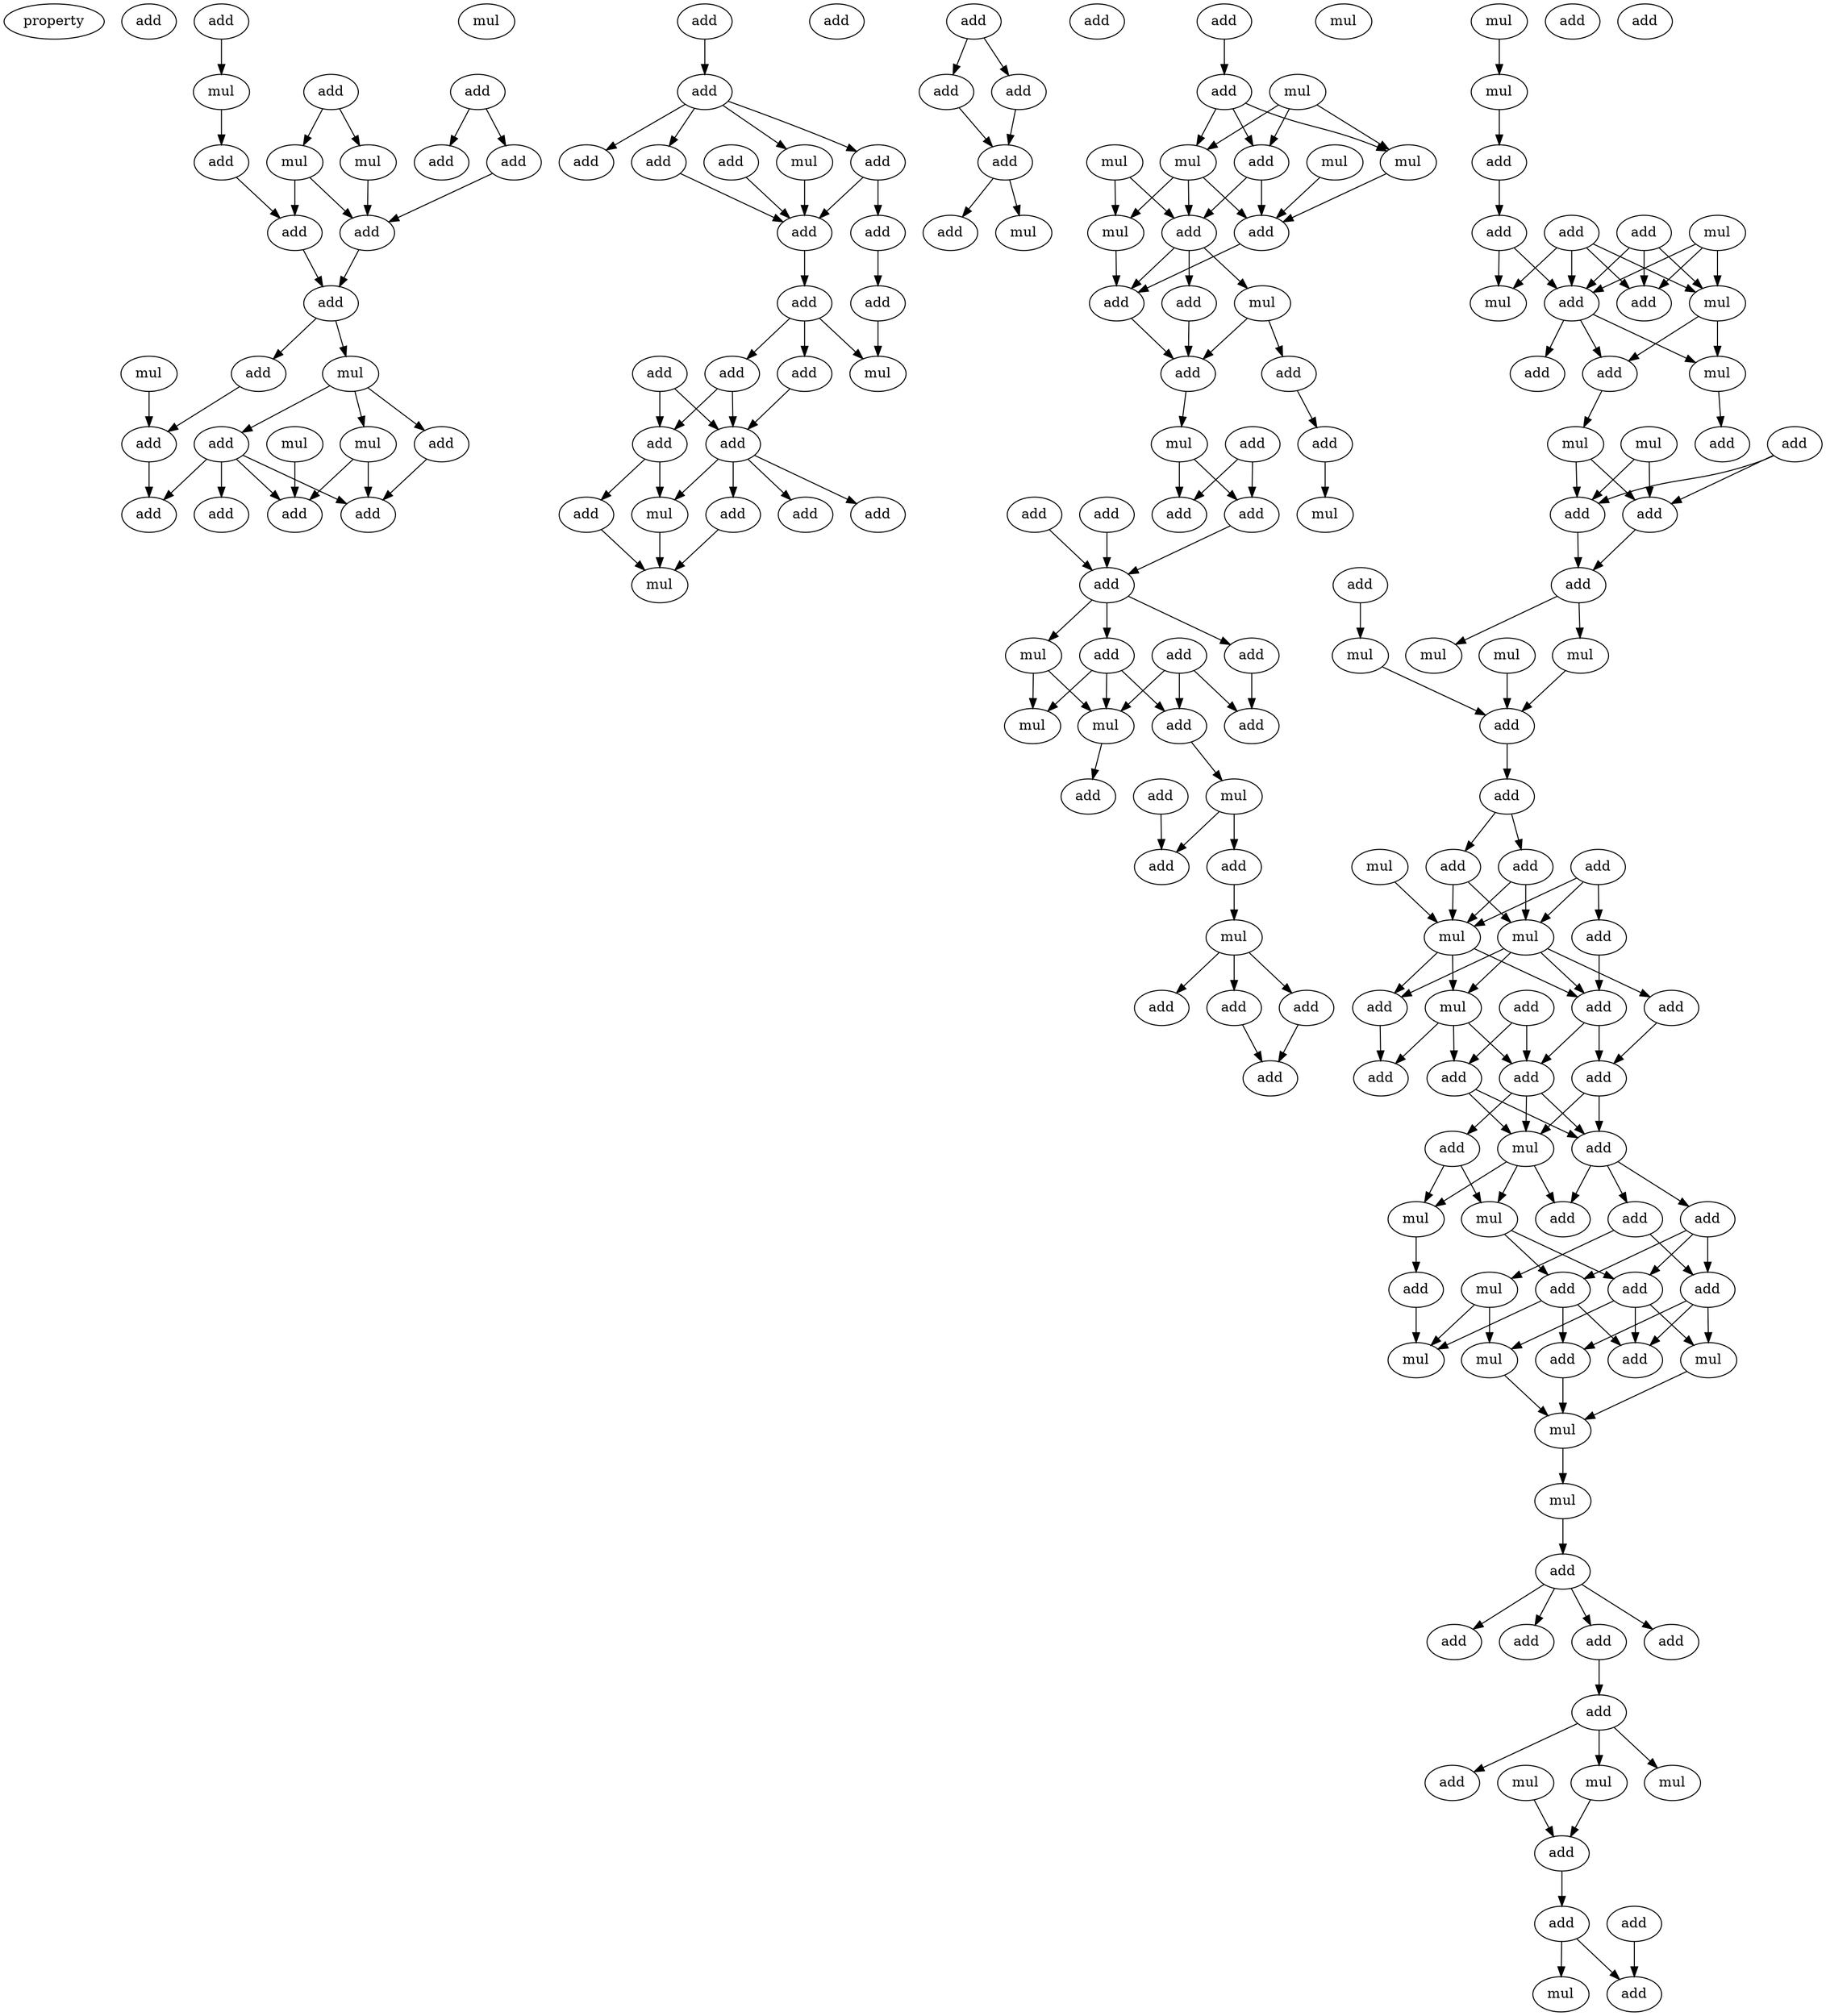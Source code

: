 digraph {
    node [fontcolor=black]
    property [mul=2,lf=1.2]
    0 [ label = add ];
    1 [ label = add ];
    2 [ label = mul ];
    3 [ label = add ];
    4 [ label = mul ];
    5 [ label = add ];
    6 [ label = add ];
    7 [ label = mul ];
    8 [ label = add ];
    9 [ label = mul ];
    10 [ label = add ];
    11 [ label = add ];
    12 [ label = add ];
    13 [ label = add ];
    14 [ label = mul ];
    15 [ label = mul ];
    16 [ label = add ];
    17 [ label = add ];
    18 [ label = add ];
    19 [ label = mul ];
    20 [ label = add ];
    21 [ label = mul ];
    22 [ label = add ];
    23 [ label = add ];
    24 [ label = add ];
    25 [ label = add ];
    26 [ label = add ];
    27 [ label = add ];
    28 [ label = add ];
    29 [ label = add ];
    30 [ label = add ];
    31 [ label = mul ];
    32 [ label = add ];
    33 [ label = add ];
    34 [ label = add ];
    35 [ label = add ];
    36 [ label = add ];
    37 [ label = add ];
    38 [ label = add ];
    39 [ label = add ];
    40 [ label = mul ];
    41 [ label = add ];
    42 [ label = add ];
    43 [ label = add ];
    44 [ label = add ];
    45 [ label = add ];
    46 [ label = add ];
    47 [ label = mul ];
    48 [ label = add ];
    49 [ label = mul ];
    50 [ label = add ];
    51 [ label = add ];
    52 [ label = add ];
    53 [ label = add ];
    54 [ label = add ];
    55 [ label = add ];
    56 [ label = mul ];
    57 [ label = add ];
    58 [ label = add ];
    59 [ label = mul ];
    60 [ label = mul ];
    61 [ label = mul ];
    62 [ label = mul ];
    63 [ label = add ];
    64 [ label = mul ];
    65 [ label = mul ];
    66 [ label = add ];
    67 [ label = add ];
    68 [ label = mul ];
    69 [ label = add ];
    70 [ label = add ];
    71 [ label = add ];
    72 [ label = add ];
    73 [ label = add ];
    74 [ label = mul ];
    75 [ label = add ];
    76 [ label = mul ];
    77 [ label = add ];
    78 [ label = add ];
    79 [ label = add ];
    80 [ label = add ];
    81 [ label = add ];
    82 [ label = mul ];
    83 [ label = add ];
    84 [ label = add ];
    85 [ label = mul ];
    86 [ label = add ];
    87 [ label = add ];
    88 [ label = mul ];
    89 [ label = add ];
    90 [ label = mul ];
    91 [ label = add ];
    92 [ label = mul ];
    93 [ label = add ];
    94 [ label = add ];
    95 [ label = add ];
    96 [ label = mul ];
    97 [ label = add ];
    98 [ label = add ];
    99 [ label = add ];
    100 [ label = add ];
    101 [ label = mul ];
    102 [ label = mul ];
    103 [ label = add ];
    104 [ label = mul ];
    105 [ label = add ];
    106 [ label = add ];
    107 [ label = add ];
    108 [ label = add ];
    109 [ label = mul ];
    110 [ label = add ];
    111 [ label = mul ];
    112 [ label = add ];
    113 [ label = mul ];
    114 [ label = add ];
    115 [ label = add ];
    116 [ label = mul ];
    117 [ label = mul ];
    118 [ label = add ];
    119 [ label = add ];
    120 [ label = add ];
    121 [ label = add ];
    122 [ label = add ];
    123 [ label = add ];
    124 [ label = mul ];
    125 [ label = mul ];
    126 [ label = mul ];
    127 [ label = mul ];
    128 [ label = add ];
    129 [ label = add ];
    130 [ label = mul ];
    131 [ label = add ];
    132 [ label = add ];
    133 [ label = add ];
    134 [ label = mul ];
    135 [ label = mul ];
    136 [ label = add ];
    137 [ label = add ];
    138 [ label = add ];
    139 [ label = mul ];
    140 [ label = add ];
    141 [ label = add ];
    142 [ label = add ];
    143 [ label = add ];
    144 [ label = add ];
    145 [ label = add ];
    146 [ label = mul ];
    147 [ label = add ];
    148 [ label = add ];
    149 [ label = mul ];
    150 [ label = add ];
    151 [ label = add ];
    152 [ label = add ];
    153 [ label = mul ];
    154 [ label = add ];
    155 [ label = add ];
    156 [ label = mul ];
    157 [ label = add ];
    158 [ label = add ];
    159 [ label = mul ];
    160 [ label = mul ];
    161 [ label = mul ];
    162 [ label = add ];
    163 [ label = add ];
    164 [ label = mul ];
    165 [ label = mul ];
    166 [ label = add ];
    167 [ label = add ];
    168 [ label = add ];
    169 [ label = add ];
    170 [ label = add ];
    171 [ label = add ];
    172 [ label = add ];
    173 [ label = mul ];
    174 [ label = mul ];
    175 [ label = mul ];
    176 [ label = add ];
    177 [ label = add ];
    178 [ label = add ];
    179 [ label = mul ];
    180 [ label = add ];
    181 [ label = add ];
    1 -> 4 [ name = 0 ];
    3 -> 7 [ name = 1 ];
    3 -> 9 [ name = 2 ];
    4 -> 10 [ name = 3 ];
    5 -> 6 [ name = 4 ];
    5 -> 8 [ name = 5 ];
    7 -> 12 [ name = 6 ];
    8 -> 12 [ name = 7 ];
    9 -> 11 [ name = 8 ];
    9 -> 12 [ name = 9 ];
    10 -> 11 [ name = 10 ];
    11 -> 13 [ name = 11 ];
    12 -> 13 [ name = 12 ];
    13 -> 14 [ name = 13 ];
    13 -> 16 [ name = 14 ];
    14 -> 17 [ name = 15 ];
    14 -> 20 [ name = 16 ];
    14 -> 21 [ name = 17 ];
    15 -> 18 [ name = 18 ];
    16 -> 18 [ name = 19 ];
    17 -> 22 [ name = 20 ];
    17 -> 23 [ name = 21 ];
    17 -> 25 [ name = 22 ];
    17 -> 26 [ name = 23 ];
    18 -> 22 [ name = 24 ];
    19 -> 23 [ name = 25 ];
    20 -> 26 [ name = 26 ];
    21 -> 23 [ name = 27 ];
    21 -> 26 [ name = 28 ];
    24 -> 27 [ name = 29 ];
    27 -> 28 [ name = 30 ];
    27 -> 30 [ name = 31 ];
    27 -> 31 [ name = 32 ];
    27 -> 32 [ name = 33 ];
    28 -> 33 [ name = 34 ];
    28 -> 34 [ name = 35 ];
    29 -> 34 [ name = 36 ];
    30 -> 34 [ name = 37 ];
    31 -> 34 [ name = 38 ];
    33 -> 36 [ name = 39 ];
    34 -> 35 [ name = 40 ];
    35 -> 37 [ name = 41 ];
    35 -> 39 [ name = 42 ];
    35 -> 40 [ name = 43 ];
    36 -> 40 [ name = 44 ];
    37 -> 42 [ name = 45 ];
    37 -> 43 [ name = 46 ];
    38 -> 42 [ name = 47 ];
    38 -> 43 [ name = 48 ];
    39 -> 43 [ name = 49 ];
    42 -> 47 [ name = 50 ];
    42 -> 48 [ name = 51 ];
    43 -> 44 [ name = 52 ];
    43 -> 45 [ name = 53 ];
    43 -> 46 [ name = 54 ];
    43 -> 47 [ name = 55 ];
    46 -> 49 [ name = 56 ];
    47 -> 49 [ name = 57 ];
    48 -> 49 [ name = 58 ];
    50 -> 51 [ name = 59 ];
    50 -> 52 [ name = 60 ];
    51 -> 53 [ name = 61 ];
    52 -> 53 [ name = 62 ];
    53 -> 54 [ name = 63 ];
    53 -> 56 [ name = 64 ];
    57 -> 58 [ name = 65 ];
    58 -> 61 [ name = 66 ];
    58 -> 62 [ name = 67 ];
    58 -> 63 [ name = 68 ];
    59 -> 61 [ name = 69 ];
    59 -> 62 [ name = 70 ];
    59 -> 63 [ name = 71 ];
    60 -> 65 [ name = 72 ];
    60 -> 66 [ name = 73 ];
    61 -> 65 [ name = 74 ];
    61 -> 66 [ name = 75 ];
    61 -> 67 [ name = 76 ];
    62 -> 67 [ name = 77 ];
    63 -> 66 [ name = 78 ];
    63 -> 67 [ name = 79 ];
    64 -> 67 [ name = 80 ];
    65 -> 70 [ name = 81 ];
    66 -> 68 [ name = 82 ];
    66 -> 69 [ name = 83 ];
    66 -> 70 [ name = 84 ];
    67 -> 70 [ name = 85 ];
    68 -> 71 [ name = 86 ];
    68 -> 72 [ name = 87 ];
    69 -> 72 [ name = 88 ];
    70 -> 72 [ name = 89 ];
    71 -> 75 [ name = 90 ];
    72 -> 74 [ name = 91 ];
    73 -> 77 [ name = 92 ];
    73 -> 79 [ name = 93 ];
    74 -> 77 [ name = 94 ];
    74 -> 79 [ name = 95 ];
    75 -> 76 [ name = 96 ];
    78 -> 81 [ name = 97 ];
    79 -> 81 [ name = 98 ];
    80 -> 81 [ name = 99 ];
    81 -> 82 [ name = 100 ];
    81 -> 83 [ name = 101 ];
    81 -> 84 [ name = 102 ];
    82 -> 88 [ name = 103 ];
    82 -> 90 [ name = 104 ];
    83 -> 88 [ name = 105 ];
    83 -> 89 [ name = 106 ];
    83 -> 90 [ name = 107 ];
    84 -> 87 [ name = 108 ];
    86 -> 87 [ name = 109 ];
    86 -> 88 [ name = 110 ];
    86 -> 89 [ name = 111 ];
    88 -> 93 [ name = 112 ];
    89 -> 92 [ name = 113 ];
    91 -> 94 [ name = 114 ];
    92 -> 94 [ name = 115 ];
    92 -> 95 [ name = 116 ];
    95 -> 96 [ name = 117 ];
    96 -> 97 [ name = 118 ];
    96 -> 98 [ name = 119 ];
    96 -> 99 [ name = 120 ];
    98 -> 100 [ name = 121 ];
    99 -> 100 [ name = 122 ];
    101 -> 102 [ name = 123 ];
    102 -> 103 [ name = 124 ];
    103 -> 107 [ name = 125 ];
    104 -> 110 [ name = 126 ];
    104 -> 111 [ name = 127 ];
    104 -> 112 [ name = 128 ];
    106 -> 109 [ name = 129 ];
    106 -> 110 [ name = 130 ];
    106 -> 111 [ name = 131 ];
    106 -> 112 [ name = 132 ];
    107 -> 109 [ name = 133 ];
    107 -> 110 [ name = 134 ];
    108 -> 110 [ name = 135 ];
    108 -> 111 [ name = 136 ];
    108 -> 112 [ name = 137 ];
    110 -> 113 [ name = 138 ];
    110 -> 114 [ name = 139 ];
    110 -> 115 [ name = 140 ];
    111 -> 113 [ name = 141 ];
    111 -> 115 [ name = 142 ];
    113 -> 119 [ name = 143 ];
    115 -> 117 [ name = 144 ];
    116 -> 120 [ name = 145 ];
    116 -> 121 [ name = 146 ];
    117 -> 120 [ name = 147 ];
    117 -> 121 [ name = 148 ];
    118 -> 120 [ name = 149 ];
    118 -> 121 [ name = 150 ];
    120 -> 123 [ name = 151 ];
    121 -> 123 [ name = 152 ];
    122 -> 125 [ name = 153 ];
    123 -> 124 [ name = 154 ];
    123 -> 126 [ name = 155 ];
    124 -> 128 [ name = 156 ];
    125 -> 128 [ name = 157 ];
    127 -> 128 [ name = 158 ];
    128 -> 129 [ name = 159 ];
    129 -> 132 [ name = 160 ];
    129 -> 133 [ name = 161 ];
    130 -> 134 [ name = 162 ];
    131 -> 134 [ name = 163 ];
    131 -> 135 [ name = 164 ];
    131 -> 136 [ name = 165 ];
    132 -> 134 [ name = 166 ];
    132 -> 135 [ name = 167 ];
    133 -> 134 [ name = 168 ];
    133 -> 135 [ name = 169 ];
    134 -> 139 [ name = 170 ];
    134 -> 140 [ name = 171 ];
    134 -> 141 [ name = 172 ];
    135 -> 137 [ name = 173 ];
    135 -> 139 [ name = 174 ];
    135 -> 140 [ name = 175 ];
    135 -> 141 [ name = 176 ];
    136 -> 140 [ name = 177 ];
    137 -> 144 [ name = 178 ];
    138 -> 142 [ name = 179 ];
    138 -> 145 [ name = 180 ];
    139 -> 142 [ name = 181 ];
    139 -> 143 [ name = 182 ];
    139 -> 145 [ name = 183 ];
    140 -> 144 [ name = 184 ];
    140 -> 145 [ name = 185 ];
    141 -> 143 [ name = 186 ];
    142 -> 146 [ name = 187 ];
    142 -> 148 [ name = 188 ];
    144 -> 146 [ name = 189 ];
    144 -> 148 [ name = 190 ];
    145 -> 146 [ name = 191 ];
    145 -> 147 [ name = 192 ];
    145 -> 148 [ name = 193 ];
    146 -> 149 [ name = 194 ];
    146 -> 152 [ name = 195 ];
    146 -> 153 [ name = 196 ];
    147 -> 149 [ name = 197 ];
    147 -> 153 [ name = 198 ];
    148 -> 150 [ name = 199 ];
    148 -> 151 [ name = 200 ];
    148 -> 152 [ name = 201 ];
    149 -> 154 [ name = 202 ];
    150 -> 156 [ name = 203 ];
    150 -> 157 [ name = 204 ];
    151 -> 155 [ name = 205 ];
    151 -> 157 [ name = 206 ];
    151 -> 158 [ name = 207 ];
    153 -> 155 [ name = 208 ];
    153 -> 158 [ name = 209 ];
    154 -> 159 [ name = 210 ];
    155 -> 160 [ name = 211 ];
    155 -> 161 [ name = 212 ];
    155 -> 163 [ name = 213 ];
    156 -> 159 [ name = 214 ];
    156 -> 161 [ name = 215 ];
    157 -> 160 [ name = 216 ];
    157 -> 162 [ name = 217 ];
    157 -> 163 [ name = 218 ];
    158 -> 159 [ name = 219 ];
    158 -> 162 [ name = 220 ];
    158 -> 163 [ name = 221 ];
    160 -> 164 [ name = 222 ];
    161 -> 164 [ name = 223 ];
    162 -> 164 [ name = 224 ];
    164 -> 165 [ name = 225 ];
    165 -> 166 [ name = 226 ];
    166 -> 167 [ name = 227 ];
    166 -> 168 [ name = 228 ];
    166 -> 169 [ name = 229 ];
    166 -> 170 [ name = 230 ];
    169 -> 171 [ name = 231 ];
    171 -> 172 [ name = 232 ];
    171 -> 174 [ name = 233 ];
    171 -> 175 [ name = 234 ];
    173 -> 176 [ name = 235 ];
    174 -> 176 [ name = 236 ];
    176 -> 178 [ name = 237 ];
    177 -> 181 [ name = 238 ];
    178 -> 179 [ name = 239 ];
    178 -> 181 [ name = 240 ];
}
